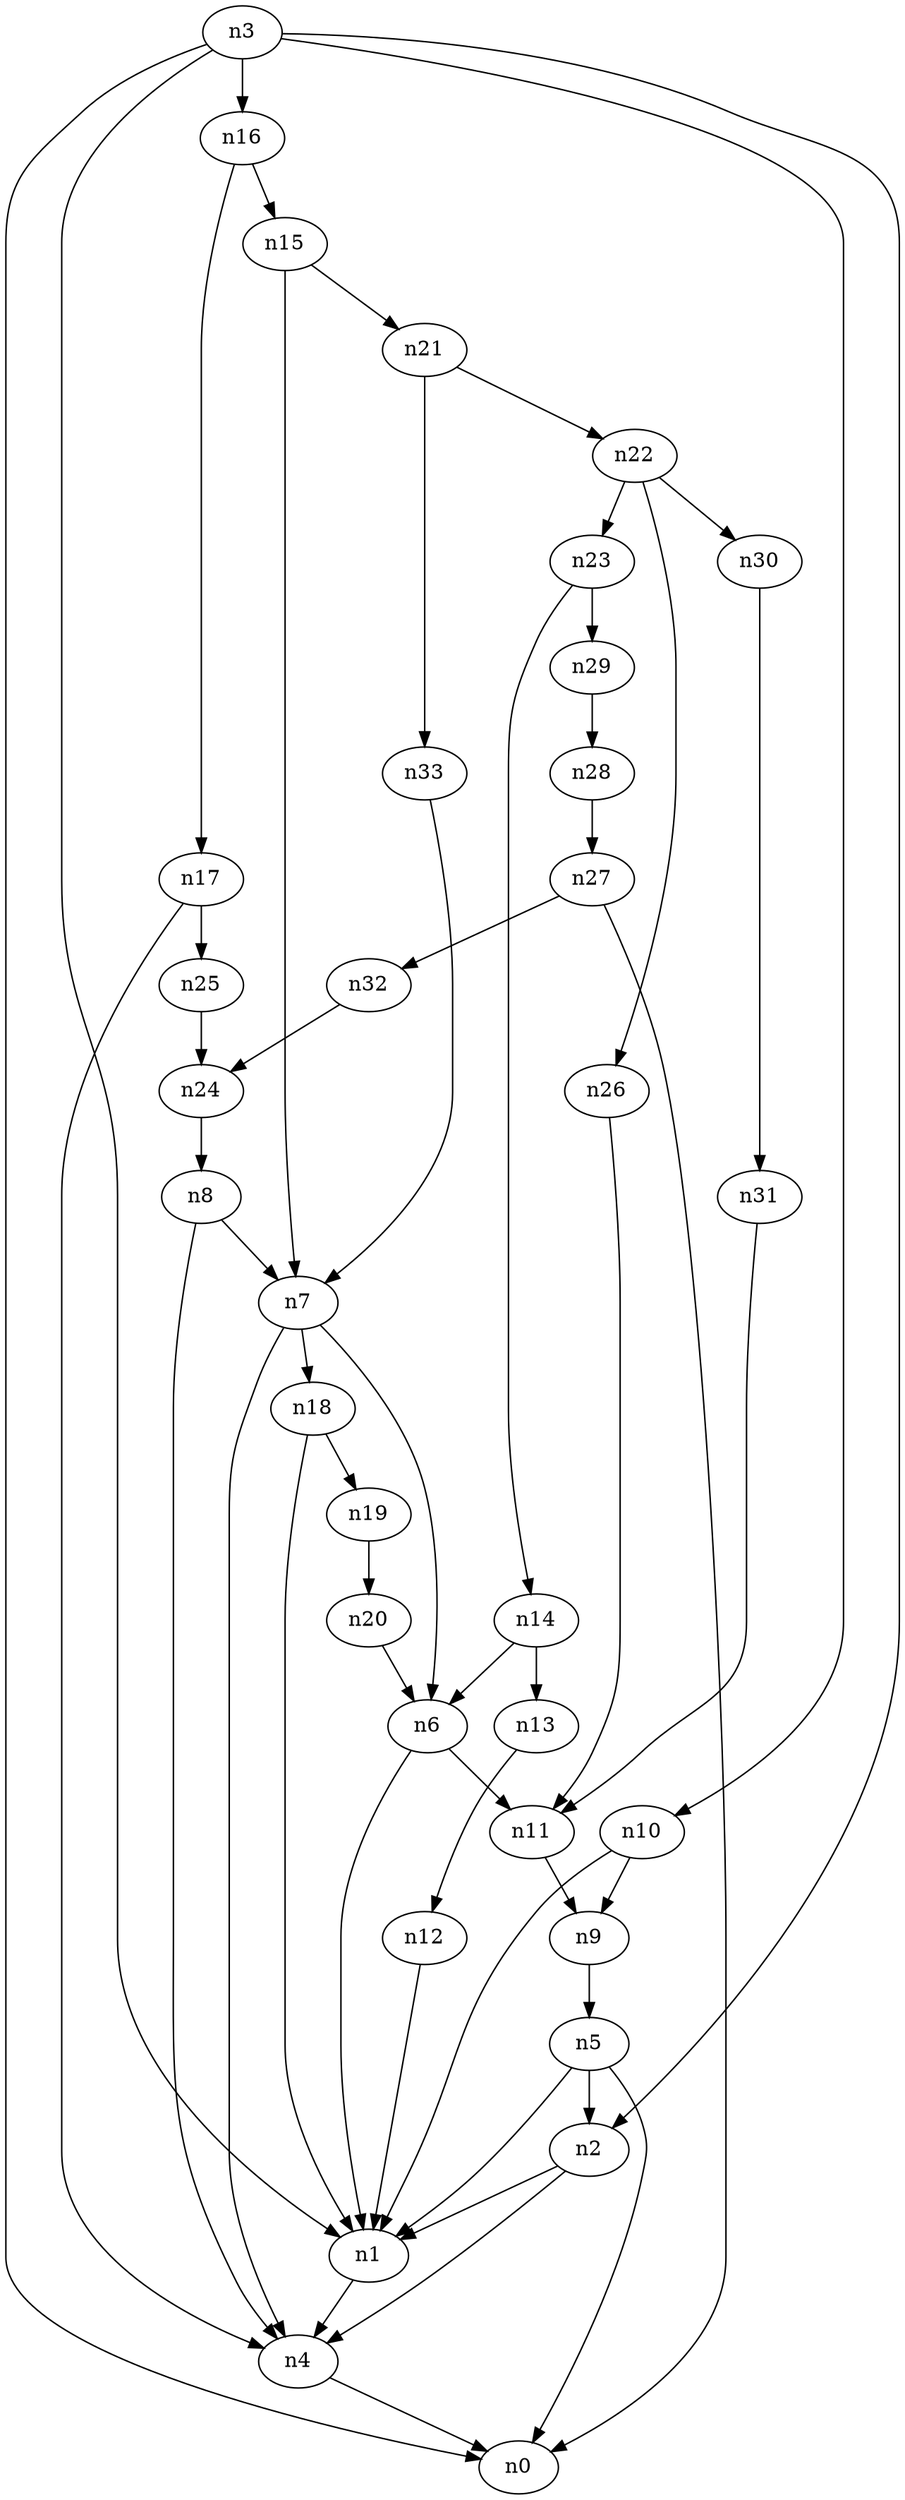 digraph G {
	n1 -> n4	 [_graphml_id=e4];
	n2 -> n1	 [_graphml_id=e28];
	n2 -> n4	 [_graphml_id=e7];
	n3 -> n0	 [_graphml_id=e0];
	n3 -> n1	 [_graphml_id=e3];
	n3 -> n2	 [_graphml_id=e6];
	n3 -> n10	 [_graphml_id=e18];
	n3 -> n16	 [_graphml_id=e25];
	n4 -> n0	 [_graphml_id=e1];
	n5 -> n0	 [_graphml_id=e2];
	n5 -> n1	 [_graphml_id=e5];
	n5 -> n2	 [_graphml_id=e8];
	n6 -> n1	 [_graphml_id=e9];
	n6 -> n11	 [_graphml_id=e17];
	n7 -> n4	 [_graphml_id=e42];
	n7 -> n6	 [_graphml_id=e10];
	n7 -> n18	 [_graphml_id=e29];
	n8 -> n4	 [_graphml_id=e12];
	n8 -> n7	 [_graphml_id=e11];
	n9 -> n5	 [_graphml_id=e13];
	n10 -> n1	 [_graphml_id=e15];
	n10 -> n9	 [_graphml_id=e14];
	n11 -> n9	 [_graphml_id=e16];
	n12 -> n1	 [_graphml_id=e19];
	n13 -> n12	 [_graphml_id=e20];
	n14 -> n6	 [_graphml_id=e22];
	n14 -> n13	 [_graphml_id=e21];
	n15 -> n7	 [_graphml_id=e23];
	n15 -> n21	 [_graphml_id=e33];
	n16 -> n15	 [_graphml_id=e24];
	n16 -> n17	 [_graphml_id=e27];
	n17 -> n4	 [_graphml_id=e26];
	n17 -> n25	 [_graphml_id=e39];
	n18 -> n1	 [_graphml_id=e52];
	n18 -> n19	 [_graphml_id=e30];
	n19 -> n20	 [_graphml_id=e31];
	n20 -> n6	 [_graphml_id=e32];
	n21 -> n22	 [_graphml_id=e34];
	n21 -> n33	 [_graphml_id=e53];
	n22 -> n23	 [_graphml_id=e35];
	n22 -> n26	 [_graphml_id=e41];
	n22 -> n30	 [_graphml_id=e47];
	n23 -> n14	 [_graphml_id=e36];
	n23 -> n29	 [_graphml_id=e46];
	n24 -> n8	 [_graphml_id=e37];
	n25 -> n24	 [_graphml_id=e38];
	n26 -> n11	 [_graphml_id=e40];
	n27 -> n0	 [_graphml_id=e43];
	n27 -> n32	 [_graphml_id=e50];
	n28 -> n27	 [_graphml_id=e44];
	n29 -> n28	 [_graphml_id=e45];
	n30 -> n31	 [_graphml_id=e48];
	n31 -> n11	 [_graphml_id=e49];
	n32 -> n24	 [_graphml_id=e51];
	n33 -> n7	 [_graphml_id=e54];
}
